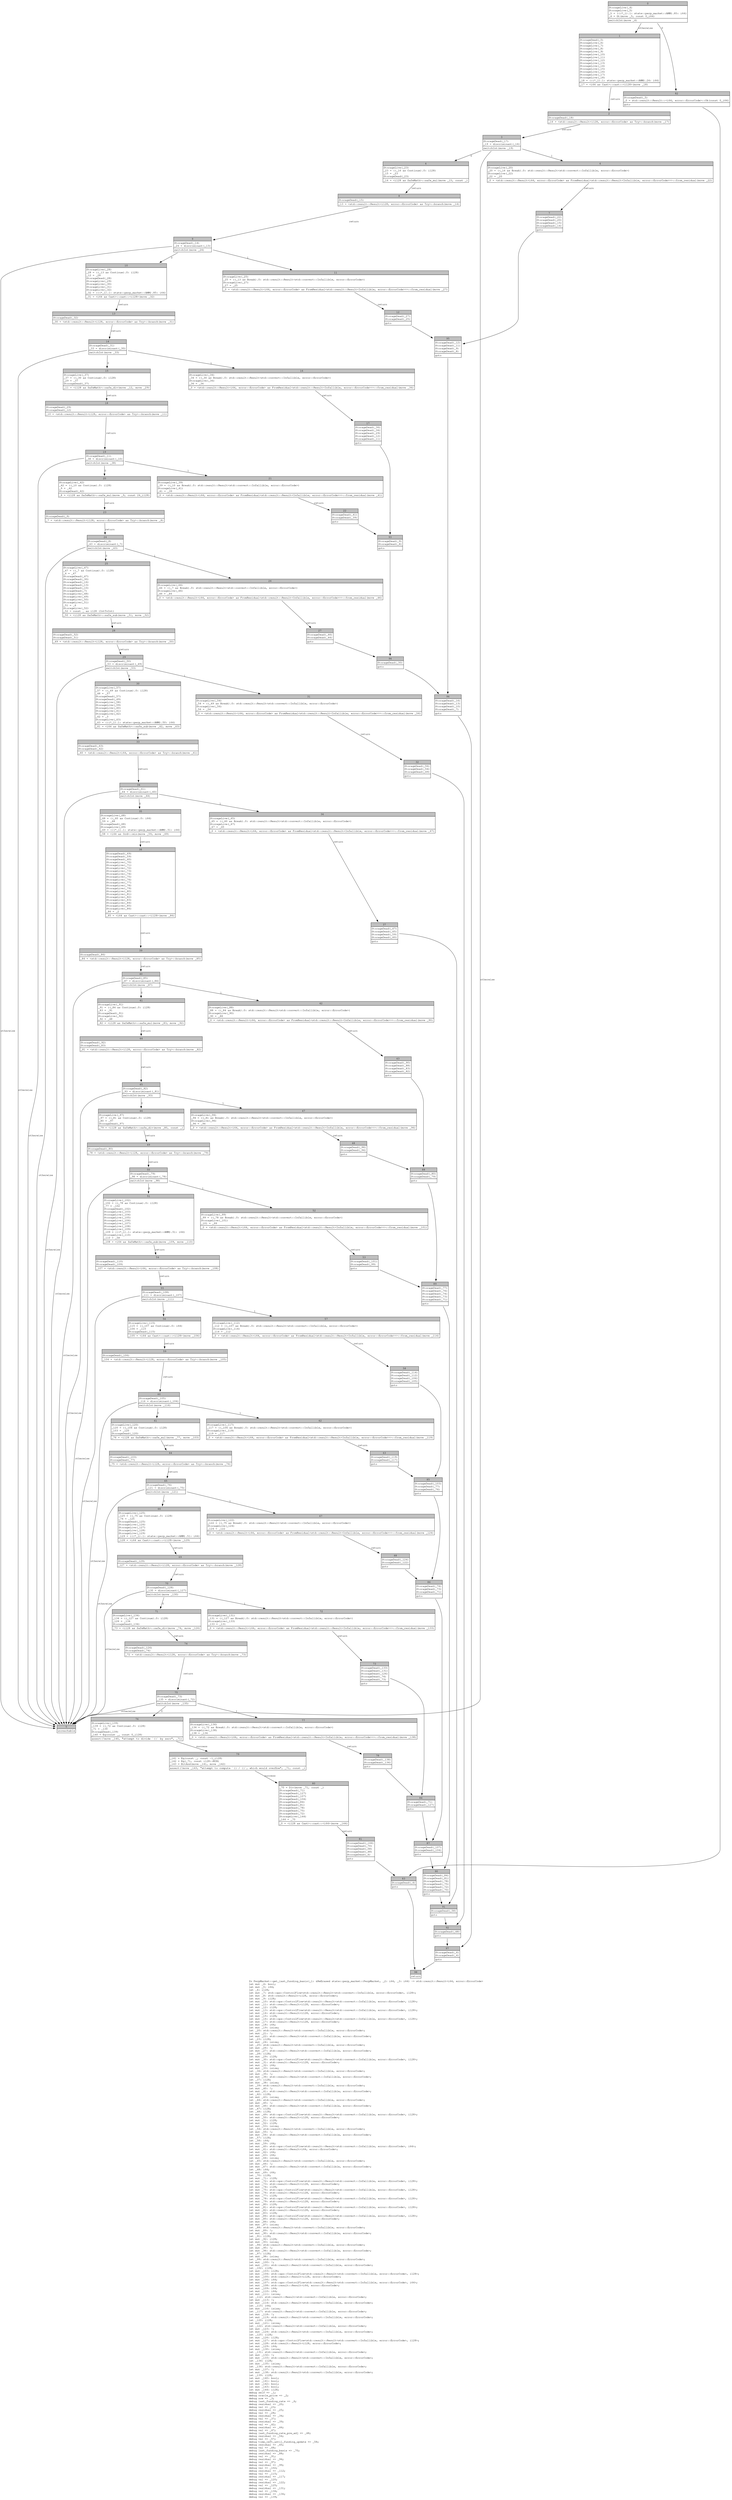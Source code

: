 digraph Mir_0_3812 {
    graph [fontname="Courier, monospace"];
    node [fontname="Courier, monospace"];
    edge [fontname="Courier, monospace"];
    label=<fn PerpMarket::get_last_funding_basis(_1: &amp;ReErased state::perp_market::PerpMarket, _2: i64, _3: i64) -&gt; std::result::Result&lt;i64, error::ErrorCode&gt;<br align="left"/>let mut _4: bool;<br align="left"/>let mut _5: i64;<br align="left"/>let _6: i128;<br align="left"/>let mut _7: std::ops::ControlFlow&lt;std::result::Result&lt;std::convert::Infallible, error::ErrorCode&gt;, i128&gt;;<br align="left"/>let mut _8: std::result::Result&lt;i128, error::ErrorCode&gt;;<br align="left"/>let mut _9: i128;<br align="left"/>let mut _10: std::ops::ControlFlow&lt;std::result::Result&lt;std::convert::Infallible, error::ErrorCode&gt;, i128&gt;;<br align="left"/>let mut _11: std::result::Result&lt;i128, error::ErrorCode&gt;;<br align="left"/>let mut _12: i128;<br align="left"/>let mut _13: std::ops::ControlFlow&lt;std::result::Result&lt;std::convert::Infallible, error::ErrorCode&gt;, i128&gt;;<br align="left"/>let mut _14: std::result::Result&lt;i128, error::ErrorCode&gt;;<br align="left"/>let mut _15: i128;<br align="left"/>let mut _16: std::ops::ControlFlow&lt;std::result::Result&lt;std::convert::Infallible, error::ErrorCode&gt;, i128&gt;;<br align="left"/>let mut _17: std::result::Result&lt;i128, error::ErrorCode&gt;;<br align="left"/>let mut _18: i64;<br align="left"/>let mut _19: isize;<br align="left"/>let _20: std::result::Result&lt;std::convert::Infallible, error::ErrorCode&gt;;<br align="left"/>let mut _21: !;<br align="left"/>let mut _22: std::result::Result&lt;std::convert::Infallible, error::ErrorCode&gt;;<br align="left"/>let _23: i128;<br align="left"/>let mut _24: isize;<br align="left"/>let _25: std::result::Result&lt;std::convert::Infallible, error::ErrorCode&gt;;<br align="left"/>let mut _26: !;<br align="left"/>let mut _27: std::result::Result&lt;std::convert::Infallible, error::ErrorCode&gt;;<br align="left"/>let _28: i128;<br align="left"/>let mut _29: i128;<br align="left"/>let mut _30: std::ops::ControlFlow&lt;std::result::Result&lt;std::convert::Infallible, error::ErrorCode&gt;, i128&gt;;<br align="left"/>let mut _31: std::result::Result&lt;i128, error::ErrorCode&gt;;<br align="left"/>let mut _32: i64;<br align="left"/>let mut _33: isize;<br align="left"/>let _34: std::result::Result&lt;std::convert::Infallible, error::ErrorCode&gt;;<br align="left"/>let mut _35: !;<br align="left"/>let mut _36: std::result::Result&lt;std::convert::Infallible, error::ErrorCode&gt;;<br align="left"/>let _37: i128;<br align="left"/>let mut _38: isize;<br align="left"/>let _39: std::result::Result&lt;std::convert::Infallible, error::ErrorCode&gt;;<br align="left"/>let mut _40: !;<br align="left"/>let mut _41: std::result::Result&lt;std::convert::Infallible, error::ErrorCode&gt;;<br align="left"/>let _42: i128;<br align="left"/>let mut _43: isize;<br align="left"/>let _44: std::result::Result&lt;std::convert::Infallible, error::ErrorCode&gt;;<br align="left"/>let mut _45: !;<br align="left"/>let mut _46: std::result::Result&lt;std::convert::Infallible, error::ErrorCode&gt;;<br align="left"/>let _47: i128;<br align="left"/>let _48: i128;<br align="left"/>let mut _49: std::ops::ControlFlow&lt;std::result::Result&lt;std::convert::Infallible, error::ErrorCode&gt;, i128&gt;;<br align="left"/>let mut _50: std::result::Result&lt;i128, error::ErrorCode&gt;;<br align="left"/>let mut _51: i128;<br align="left"/>let mut _52: i128;<br align="left"/>let mut _53: isize;<br align="left"/>let _54: std::result::Result&lt;std::convert::Infallible, error::ErrorCode&gt;;<br align="left"/>let mut _55: !;<br align="left"/>let mut _56: std::result::Result&lt;std::convert::Infallible, error::ErrorCode&gt;;<br align="left"/>let _57: i128;<br align="left"/>let _58: i64;<br align="left"/>let mut _59: i64;<br align="left"/>let mut _60: std::ops::ControlFlow&lt;std::result::Result&lt;std::convert::Infallible, error::ErrorCode&gt;, i64&gt;;<br align="left"/>let mut _61: std::result::Result&lt;i64, error::ErrorCode&gt;;<br align="left"/>let mut _62: i64;<br align="left"/>let mut _63: i64;<br align="left"/>let mut _64: isize;<br align="left"/>let _65: std::result::Result&lt;std::convert::Infallible, error::ErrorCode&gt;;<br align="left"/>let mut _66: !;<br align="left"/>let mut _67: std::result::Result&lt;std::convert::Infallible, error::ErrorCode&gt;;<br align="left"/>let _68: i64;<br align="left"/>let mut _69: i64;<br align="left"/>let _70: i128;<br align="left"/>let mut _71: i128;<br align="left"/>let mut _72: std::ops::ControlFlow&lt;std::result::Result&lt;std::convert::Infallible, error::ErrorCode&gt;, i128&gt;;<br align="left"/>let mut _73: std::result::Result&lt;i128, error::ErrorCode&gt;;<br align="left"/>let mut _74: i128;<br align="left"/>let mut _75: std::ops::ControlFlow&lt;std::result::Result&lt;std::convert::Infallible, error::ErrorCode&gt;, i128&gt;;<br align="left"/>let mut _76: std::result::Result&lt;i128, error::ErrorCode&gt;;<br align="left"/>let mut _77: i128;<br align="left"/>let mut _78: std::ops::ControlFlow&lt;std::result::Result&lt;std::convert::Infallible, error::ErrorCode&gt;, i128&gt;;<br align="left"/>let mut _79: std::result::Result&lt;i128, error::ErrorCode&gt;;<br align="left"/>let mut _80: i128;<br align="left"/>let mut _81: std::ops::ControlFlow&lt;std::result::Result&lt;std::convert::Infallible, error::ErrorCode&gt;, i128&gt;;<br align="left"/>let mut _82: std::result::Result&lt;i128, error::ErrorCode&gt;;<br align="left"/>let mut _83: i128;<br align="left"/>let mut _84: std::ops::ControlFlow&lt;std::result::Result&lt;std::convert::Infallible, error::ErrorCode&gt;, i128&gt;;<br align="left"/>let mut _85: std::result::Result&lt;i128, error::ErrorCode&gt;;<br align="left"/>let mut _86: i64;<br align="left"/>let mut _87: isize;<br align="left"/>let _88: std::result::Result&lt;std::convert::Infallible, error::ErrorCode&gt;;<br align="left"/>let mut _89: !;<br align="left"/>let mut _90: std::result::Result&lt;std::convert::Infallible, error::ErrorCode&gt;;<br align="left"/>let _91: i128;<br align="left"/>let mut _92: i128;<br align="left"/>let mut _93: isize;<br align="left"/>let _94: std::result::Result&lt;std::convert::Infallible, error::ErrorCode&gt;;<br align="left"/>let mut _95: !;<br align="left"/>let mut _96: std::result::Result&lt;std::convert::Infallible, error::ErrorCode&gt;;<br align="left"/>let _97: i128;<br align="left"/>let mut _98: isize;<br align="left"/>let _99: std::result::Result&lt;std::convert::Infallible, error::ErrorCode&gt;;<br align="left"/>let mut _100: !;<br align="left"/>let mut _101: std::result::Result&lt;std::convert::Infallible, error::ErrorCode&gt;;<br align="left"/>let _102: i128;<br align="left"/>let mut _103: i128;<br align="left"/>let mut _104: std::ops::ControlFlow&lt;std::result::Result&lt;std::convert::Infallible, error::ErrorCode&gt;, i128&gt;;<br align="left"/>let mut _105: std::result::Result&lt;i128, error::ErrorCode&gt;;<br align="left"/>let mut _106: i64;<br align="left"/>let mut _107: std::ops::ControlFlow&lt;std::result::Result&lt;std::convert::Infallible, error::ErrorCode&gt;, i64&gt;;<br align="left"/>let mut _108: std::result::Result&lt;i64, error::ErrorCode&gt;;<br align="left"/>let mut _109: i64;<br align="left"/>let mut _110: i64;<br align="left"/>let mut _111: isize;<br align="left"/>let _112: std::result::Result&lt;std::convert::Infallible, error::ErrorCode&gt;;<br align="left"/>let mut _113: !;<br align="left"/>let mut _114: std::result::Result&lt;std::convert::Infallible, error::ErrorCode&gt;;<br align="left"/>let _115: i64;<br align="left"/>let mut _116: isize;<br align="left"/>let _117: std::result::Result&lt;std::convert::Infallible, error::ErrorCode&gt;;<br align="left"/>let mut _118: !;<br align="left"/>let mut _119: std::result::Result&lt;std::convert::Infallible, error::ErrorCode&gt;;<br align="left"/>let _120: i128;<br align="left"/>let mut _121: isize;<br align="left"/>let _122: std::result::Result&lt;std::convert::Infallible, error::ErrorCode&gt;;<br align="left"/>let mut _123: !;<br align="left"/>let mut _124: std::result::Result&lt;std::convert::Infallible, error::ErrorCode&gt;;<br align="left"/>let _125: i128;<br align="left"/>let mut _126: i128;<br align="left"/>let mut _127: std::ops::ControlFlow&lt;std::result::Result&lt;std::convert::Infallible, error::ErrorCode&gt;, i128&gt;;<br align="left"/>let mut _128: std::result::Result&lt;i128, error::ErrorCode&gt;;<br align="left"/>let mut _129: i64;<br align="left"/>let mut _130: isize;<br align="left"/>let _131: std::result::Result&lt;std::convert::Infallible, error::ErrorCode&gt;;<br align="left"/>let mut _132: !;<br align="left"/>let mut _133: std::result::Result&lt;std::convert::Infallible, error::ErrorCode&gt;;<br align="left"/>let _134: i128;<br align="left"/>let mut _135: isize;<br align="left"/>let _136: std::result::Result&lt;std::convert::Infallible, error::ErrorCode&gt;;<br align="left"/>let mut _137: !;<br align="left"/>let mut _138: std::result::Result&lt;std::convert::Infallible, error::ErrorCode&gt;;<br align="left"/>let _139: i128;<br align="left"/>let mut _140: bool;<br align="left"/>let mut _141: bool;<br align="left"/>let mut _142: bool;<br align="left"/>let mut _143: bool;<br align="left"/>let mut _144: i128;<br align="left"/>debug self =&gt; _1;<br align="left"/>debug oracle_price =&gt; _2;<br align="left"/>debug now =&gt; _3;<br align="left"/>debug last_funding_rate =&gt; _6;<br align="left"/>debug residual =&gt; _20;<br align="left"/>debug val =&gt; _23;<br align="left"/>debug residual =&gt; _25;<br align="left"/>debug val =&gt; _28;<br align="left"/>debug residual =&gt; _34;<br align="left"/>debug val =&gt; _37;<br align="left"/>debug residual =&gt; _39;<br align="left"/>debug val =&gt; _42;<br align="left"/>debug residual =&gt; _44;<br align="left"/>debug val =&gt; _47;<br align="left"/>debug last_funding_rate_pre_adj =&gt; _48;<br align="left"/>debug residual =&gt; _54;<br align="left"/>debug val =&gt; _57;<br align="left"/>debug time_left_until_funding_update =&gt; _58;<br align="left"/>debug residual =&gt; _65;<br align="left"/>debug val =&gt; _68;<br align="left"/>debug last_funding_basis =&gt; _70;<br align="left"/>debug residual =&gt; _88;<br align="left"/>debug val =&gt; _91;<br align="left"/>debug residual =&gt; _94;<br align="left"/>debug val =&gt; _97;<br align="left"/>debug residual =&gt; _99;<br align="left"/>debug val =&gt; _102;<br align="left"/>debug residual =&gt; _112;<br align="left"/>debug val =&gt; _115;<br align="left"/>debug residual =&gt; _117;<br align="left"/>debug val =&gt; _120;<br align="left"/>debug residual =&gt; _122;<br align="left"/>debug val =&gt; _125;<br align="left"/>debug residual =&gt; _131;<br align="left"/>debug val =&gt; _134;<br align="left"/>debug residual =&gt; _136;<br align="left"/>debug val =&gt; _139;<br align="left"/>>;
    bb0__0_3812 [shape="none", label=<<table border="0" cellborder="1" cellspacing="0"><tr><td bgcolor="gray" align="center" colspan="1">0</td></tr><tr><td align="left" balign="left">StorageLive(_4)<br/>StorageLive(_5)<br/>_5 = (((*_1).1: state::perp_market::AMM).85: i64)<br/>_4 = Gt(move _5, const 0_i64)<br/></td></tr><tr><td align="left">switchInt(move _4)</td></tr></table>>];
    bb1__0_3812 [shape="none", label=<<table border="0" cellborder="1" cellspacing="0"><tr><td bgcolor="gray" align="center" colspan="1">1</td></tr><tr><td align="left" balign="left">StorageDead(_5)<br/>StorageLive(_6)<br/>StorageLive(_7)<br/>StorageLive(_8)<br/>StorageLive(_9)<br/>StorageLive(_10)<br/>StorageLive(_11)<br/>StorageLive(_12)<br/>StorageLive(_13)<br/>StorageLive(_14)<br/>StorageLive(_15)<br/>StorageLive(_16)<br/>StorageLive(_17)<br/>StorageLive(_18)<br/>_18 = (((*_1).1: state::perp_market::AMM).24: i64)<br/></td></tr><tr><td align="left">_17 = &lt;i64 as Cast&gt;::cast::&lt;i128&gt;(move _18)</td></tr></table>>];
    bb2__0_3812 [shape="none", label=<<table border="0" cellborder="1" cellspacing="0"><tr><td bgcolor="gray" align="center" colspan="1">2</td></tr><tr><td align="left" balign="left">StorageDead(_18)<br/></td></tr><tr><td align="left">_16 = &lt;std::result::Result&lt;i128, error::ErrorCode&gt; as Try&gt;::branch(move _17)</td></tr></table>>];
    bb3__0_3812 [shape="none", label=<<table border="0" cellborder="1" cellspacing="0"><tr><td bgcolor="gray" align="center" colspan="1">3</td></tr><tr><td align="left" balign="left">StorageDead(_17)<br/>_19 = discriminant(_16)<br/></td></tr><tr><td align="left">switchInt(move _19)</td></tr></table>>];
    bb4__0_3812 [shape="none", label=<<table border="0" cellborder="1" cellspacing="0"><tr><td bgcolor="gray" align="center" colspan="1">4</td></tr><tr><td align="left" balign="left">StorageLive(_23)<br/>_23 = ((_16 as Continue).0: i128)<br/>_15 = _23<br/>StorageDead(_23)<br/></td></tr><tr><td align="left">_14 = &lt;i128 as SafeMath&gt;::safe_mul(move _15, const _)</td></tr></table>>];
    bb5__0_3812 [shape="none", label=<<table border="0" cellborder="1" cellspacing="0"><tr><td bgcolor="gray" align="center" colspan="1">5</td></tr><tr><td align="left">unreachable</td></tr></table>>];
    bb6__0_3812 [shape="none", label=<<table border="0" cellborder="1" cellspacing="0"><tr><td bgcolor="gray" align="center" colspan="1">6</td></tr><tr><td align="left" balign="left">StorageLive(_20)<br/>_20 = ((_16 as Break).0: std::result::Result&lt;std::convert::Infallible, error::ErrorCode&gt;)<br/>StorageLive(_22)<br/>_22 = _20<br/></td></tr><tr><td align="left">_0 = &lt;std::result::Result&lt;i64, error::ErrorCode&gt; as FromResidual&lt;std::result::Result&lt;Infallible, error::ErrorCode&gt;&gt;&gt;::from_residual(move _22)</td></tr></table>>];
    bb7__0_3812 [shape="none", label=<<table border="0" cellborder="1" cellspacing="0"><tr><td bgcolor="gray" align="center" colspan="1">7</td></tr><tr><td align="left" balign="left">StorageDead(_22)<br/>StorageDead(_20)<br/>StorageDead(_15)<br/>StorageDead(_14)<br/></td></tr><tr><td align="left">goto</td></tr></table>>];
    bb8__0_3812 [shape="none", label=<<table border="0" cellborder="1" cellspacing="0"><tr><td bgcolor="gray" align="center" colspan="1">8</td></tr><tr><td align="left" balign="left">StorageDead(_15)<br/></td></tr><tr><td align="left">_13 = &lt;std::result::Result&lt;i128, error::ErrorCode&gt; as Try&gt;::branch(move _14)</td></tr></table>>];
    bb9__0_3812 [shape="none", label=<<table border="0" cellborder="1" cellspacing="0"><tr><td bgcolor="gray" align="center" colspan="1">9</td></tr><tr><td align="left" balign="left">StorageDead(_14)<br/>_24 = discriminant(_13)<br/></td></tr><tr><td align="left">switchInt(move _24)</td></tr></table>>];
    bb10__0_3812 [shape="none", label=<<table border="0" cellborder="1" cellspacing="0"><tr><td bgcolor="gray" align="center" colspan="1">10</td></tr><tr><td align="left" balign="left">StorageLive(_28)<br/>_28 = ((_13 as Continue).0: i128)<br/>_12 = _28<br/>StorageDead(_28)<br/>StorageLive(_29)<br/>StorageLive(_30)<br/>StorageLive(_31)<br/>StorageLive(_32)<br/>_32 = (((*_1).1: state::perp_market::AMM).85: i64)<br/></td></tr><tr><td align="left">_31 = &lt;i64 as Cast&gt;::cast::&lt;i128&gt;(move _32)</td></tr></table>>];
    bb11__0_3812 [shape="none", label=<<table border="0" cellborder="1" cellspacing="0"><tr><td bgcolor="gray" align="center" colspan="1">11</td></tr><tr><td align="left" balign="left">StorageLive(_25)<br/>_25 = ((_13 as Break).0: std::result::Result&lt;std::convert::Infallible, error::ErrorCode&gt;)<br/>StorageLive(_27)<br/>_27 = _25<br/></td></tr><tr><td align="left">_0 = &lt;std::result::Result&lt;i64, error::ErrorCode&gt; as FromResidual&lt;std::result::Result&lt;Infallible, error::ErrorCode&gt;&gt;&gt;::from_residual(move _27)</td></tr></table>>];
    bb12__0_3812 [shape="none", label=<<table border="0" cellborder="1" cellspacing="0"><tr><td bgcolor="gray" align="center" colspan="1">12</td></tr><tr><td align="left" balign="left">StorageDead(_27)<br/>StorageDead(_25)<br/></td></tr><tr><td align="left">goto</td></tr></table>>];
    bb13__0_3812 [shape="none", label=<<table border="0" cellborder="1" cellspacing="0"><tr><td bgcolor="gray" align="center" colspan="1">13</td></tr><tr><td align="left" balign="left">StorageDead(_32)<br/></td></tr><tr><td align="left">_30 = &lt;std::result::Result&lt;i128, error::ErrorCode&gt; as Try&gt;::branch(move _31)</td></tr></table>>];
    bb14__0_3812 [shape="none", label=<<table border="0" cellborder="1" cellspacing="0"><tr><td bgcolor="gray" align="center" colspan="1">14</td></tr><tr><td align="left" balign="left">StorageDead(_31)<br/>_33 = discriminant(_30)<br/></td></tr><tr><td align="left">switchInt(move _33)</td></tr></table>>];
    bb15__0_3812 [shape="none", label=<<table border="0" cellborder="1" cellspacing="0"><tr><td bgcolor="gray" align="center" colspan="1">15</td></tr><tr><td align="left" balign="left">StorageLive(_37)<br/>_37 = ((_30 as Continue).0: i128)<br/>_29 = _37<br/>StorageDead(_37)<br/></td></tr><tr><td align="left">_11 = &lt;i128 as SafeMath&gt;::safe_div(move _12, move _29)</td></tr></table>>];
    bb16__0_3812 [shape="none", label=<<table border="0" cellborder="1" cellspacing="0"><tr><td bgcolor="gray" align="center" colspan="1">16</td></tr><tr><td align="left" balign="left">StorageLive(_34)<br/>_34 = ((_30 as Break).0: std::result::Result&lt;std::convert::Infallible, error::ErrorCode&gt;)<br/>StorageLive(_36)<br/>_36 = _34<br/></td></tr><tr><td align="left">_0 = &lt;std::result::Result&lt;i64, error::ErrorCode&gt; as FromResidual&lt;std::result::Result&lt;Infallible, error::ErrorCode&gt;&gt;&gt;::from_residual(move _36)</td></tr></table>>];
    bb17__0_3812 [shape="none", label=<<table border="0" cellborder="1" cellspacing="0"><tr><td bgcolor="gray" align="center" colspan="1">17</td></tr><tr><td align="left" balign="left">StorageDead(_36)<br/>StorageDead(_34)<br/>StorageDead(_29)<br/>StorageDead(_12)<br/>StorageDead(_11)<br/></td></tr><tr><td align="left">goto</td></tr></table>>];
    bb18__0_3812 [shape="none", label=<<table border="0" cellborder="1" cellspacing="0"><tr><td bgcolor="gray" align="center" colspan="1">18</td></tr><tr><td align="left" balign="left">StorageDead(_29)<br/>StorageDead(_12)<br/></td></tr><tr><td align="left">_10 = &lt;std::result::Result&lt;i128, error::ErrorCode&gt; as Try&gt;::branch(move _11)</td></tr></table>>];
    bb19__0_3812 [shape="none", label=<<table border="0" cellborder="1" cellspacing="0"><tr><td bgcolor="gray" align="center" colspan="1">19</td></tr><tr><td align="left" balign="left">StorageDead(_11)<br/>_38 = discriminant(_10)<br/></td></tr><tr><td align="left">switchInt(move _38)</td></tr></table>>];
    bb20__0_3812 [shape="none", label=<<table border="0" cellborder="1" cellspacing="0"><tr><td bgcolor="gray" align="center" colspan="1">20</td></tr><tr><td align="left" balign="left">StorageLive(_42)<br/>_42 = ((_10 as Continue).0: i128)<br/>_9 = _42<br/>StorageDead(_42)<br/></td></tr><tr><td align="left">_8 = &lt;i128 as SafeMath&gt;::safe_mul(move _9, const 24_i128)</td></tr></table>>];
    bb21__0_3812 [shape="none", label=<<table border="0" cellborder="1" cellspacing="0"><tr><td bgcolor="gray" align="center" colspan="1">21</td></tr><tr><td align="left" balign="left">StorageLive(_39)<br/>_39 = ((_10 as Break).0: std::result::Result&lt;std::convert::Infallible, error::ErrorCode&gt;)<br/>StorageLive(_41)<br/>_41 = _39<br/></td></tr><tr><td align="left">_0 = &lt;std::result::Result&lt;i64, error::ErrorCode&gt; as FromResidual&lt;std::result::Result&lt;Infallible, error::ErrorCode&gt;&gt;&gt;::from_residual(move _41)</td></tr></table>>];
    bb22__0_3812 [shape="none", label=<<table border="0" cellborder="1" cellspacing="0"><tr><td bgcolor="gray" align="center" colspan="1">22</td></tr><tr><td align="left" balign="left">StorageDead(_41)<br/>StorageDead(_39)<br/></td></tr><tr><td align="left">goto</td></tr></table>>];
    bb23__0_3812 [shape="none", label=<<table border="0" cellborder="1" cellspacing="0"><tr><td bgcolor="gray" align="center" colspan="1">23</td></tr><tr><td align="left" balign="left">StorageDead(_9)<br/></td></tr><tr><td align="left">_7 = &lt;std::result::Result&lt;i128, error::ErrorCode&gt; as Try&gt;::branch(move _8)</td></tr></table>>];
    bb24__0_3812 [shape="none", label=<<table border="0" cellborder="1" cellspacing="0"><tr><td bgcolor="gray" align="center" colspan="1">24</td></tr><tr><td align="left" balign="left">StorageDead(_8)<br/>_43 = discriminant(_7)<br/></td></tr><tr><td align="left">switchInt(move _43)</td></tr></table>>];
    bb25__0_3812 [shape="none", label=<<table border="0" cellborder="1" cellspacing="0"><tr><td bgcolor="gray" align="center" colspan="1">25</td></tr><tr><td align="left" balign="left">StorageLive(_47)<br/>_47 = ((_7 as Continue).0: i128)<br/>_6 = _47<br/>StorageDead(_47)<br/>StorageDead(_30)<br/>StorageDead(_16)<br/>StorageDead(_13)<br/>StorageDead(_10)<br/>StorageDead(_7)<br/>StorageLive(_48)<br/>StorageLive(_49)<br/>StorageLive(_50)<br/>StorageLive(_51)<br/>_51 = _6<br/>StorageLive(_52)<br/>_52 = const _ as i128 (IntToInt)<br/></td></tr><tr><td align="left">_50 = &lt;i128 as SafeMath&gt;::safe_sub(move _51, move _52)</td></tr></table>>];
    bb26__0_3812 [shape="none", label=<<table border="0" cellborder="1" cellspacing="0"><tr><td bgcolor="gray" align="center" colspan="1">26</td></tr><tr><td align="left" balign="left">StorageLive(_44)<br/>_44 = ((_7 as Break).0: std::result::Result&lt;std::convert::Infallible, error::ErrorCode&gt;)<br/>StorageLive(_46)<br/>_46 = _44<br/></td></tr><tr><td align="left">_0 = &lt;std::result::Result&lt;i64, error::ErrorCode&gt; as FromResidual&lt;std::result::Result&lt;Infallible, error::ErrorCode&gt;&gt;&gt;::from_residual(move _46)</td></tr></table>>];
    bb27__0_3812 [shape="none", label=<<table border="0" cellborder="1" cellspacing="0"><tr><td bgcolor="gray" align="center" colspan="1">27</td></tr><tr><td align="left" balign="left">StorageDead(_46)<br/>StorageDead(_44)<br/></td></tr><tr><td align="left">goto</td></tr></table>>];
    bb28__0_3812 [shape="none", label=<<table border="0" cellborder="1" cellspacing="0"><tr><td bgcolor="gray" align="center" colspan="1">28</td></tr><tr><td align="left" balign="left">StorageDead(_52)<br/>StorageDead(_51)<br/></td></tr><tr><td align="left">_49 = &lt;std::result::Result&lt;i128, error::ErrorCode&gt; as Try&gt;::branch(move _50)</td></tr></table>>];
    bb29__0_3812 [shape="none", label=<<table border="0" cellborder="1" cellspacing="0"><tr><td bgcolor="gray" align="center" colspan="1">29</td></tr><tr><td align="left" balign="left">StorageDead(_50)<br/>_53 = discriminant(_49)<br/></td></tr><tr><td align="left">switchInt(move _53)</td></tr></table>>];
    bb30__0_3812 [shape="none", label=<<table border="0" cellborder="1" cellspacing="0"><tr><td bgcolor="gray" align="center" colspan="1">30</td></tr><tr><td align="left" balign="left">StorageLive(_57)<br/>_57 = ((_49 as Continue).0: i128)<br/>_48 = _57<br/>StorageDead(_57)<br/>StorageDead(_49)<br/>StorageLive(_58)<br/>StorageLive(_59)<br/>StorageLive(_60)<br/>StorageLive(_61)<br/>StorageLive(_62)<br/>_62 = _3<br/>StorageLive(_63)<br/>_63 = (((*_1).1: state::perp_market::AMM).50: i64)<br/></td></tr><tr><td align="left">_61 = &lt;i64 as SafeMath&gt;::safe_sub(move _62, move _63)</td></tr></table>>];
    bb31__0_3812 [shape="none", label=<<table border="0" cellborder="1" cellspacing="0"><tr><td bgcolor="gray" align="center" colspan="1">31</td></tr><tr><td align="left" balign="left">StorageLive(_54)<br/>_54 = ((_49 as Break).0: std::result::Result&lt;std::convert::Infallible, error::ErrorCode&gt;)<br/>StorageLive(_56)<br/>_56 = _54<br/></td></tr><tr><td align="left">_0 = &lt;std::result::Result&lt;i64, error::ErrorCode&gt; as FromResidual&lt;std::result::Result&lt;Infallible, error::ErrorCode&gt;&gt;&gt;::from_residual(move _56)</td></tr></table>>];
    bb32__0_3812 [shape="none", label=<<table border="0" cellborder="1" cellspacing="0"><tr><td bgcolor="gray" align="center" colspan="1">32</td></tr><tr><td align="left" balign="left">StorageDead(_56)<br/>StorageDead(_54)<br/>StorageDead(_49)<br/></td></tr><tr><td align="left">goto</td></tr></table>>];
    bb33__0_3812 [shape="none", label=<<table border="0" cellborder="1" cellspacing="0"><tr><td bgcolor="gray" align="center" colspan="1">33</td></tr><tr><td align="left" balign="left">StorageDead(_63)<br/>StorageDead(_62)<br/></td></tr><tr><td align="left">_60 = &lt;std::result::Result&lt;i64, error::ErrorCode&gt; as Try&gt;::branch(move _61)</td></tr></table>>];
    bb34__0_3812 [shape="none", label=<<table border="0" cellborder="1" cellspacing="0"><tr><td bgcolor="gray" align="center" colspan="1">34</td></tr><tr><td align="left" balign="left">StorageDead(_61)<br/>_64 = discriminant(_60)<br/></td></tr><tr><td align="left">switchInt(move _64)</td></tr></table>>];
    bb35__0_3812 [shape="none", label=<<table border="0" cellborder="1" cellspacing="0"><tr><td bgcolor="gray" align="center" colspan="1">35</td></tr><tr><td align="left" balign="left">StorageLive(_68)<br/>_68 = ((_60 as Continue).0: i64)<br/>_59 = _68<br/>StorageDead(_68)<br/>StorageLive(_69)<br/>_69 = (((*_1).1: state::perp_market::AMM).51: i64)<br/></td></tr><tr><td align="left">_58 = &lt;i64 as Ord&gt;::min(move _59, move _69)</td></tr></table>>];
    bb36__0_3812 [shape="none", label=<<table border="0" cellborder="1" cellspacing="0"><tr><td bgcolor="gray" align="center" colspan="1">36</td></tr><tr><td align="left" balign="left">StorageLive(_65)<br/>_65 = ((_60 as Break).0: std::result::Result&lt;std::convert::Infallible, error::ErrorCode&gt;)<br/>StorageLive(_67)<br/>_67 = _65<br/></td></tr><tr><td align="left">_0 = &lt;std::result::Result&lt;i64, error::ErrorCode&gt; as FromResidual&lt;std::result::Result&lt;Infallible, error::ErrorCode&gt;&gt;&gt;::from_residual(move _67)</td></tr></table>>];
    bb37__0_3812 [shape="none", label=<<table border="0" cellborder="1" cellspacing="0"><tr><td bgcolor="gray" align="center" colspan="1">37</td></tr><tr><td align="left" balign="left">StorageDead(_67)<br/>StorageDead(_65)<br/>StorageDead(_59)<br/>StorageDead(_60)<br/></td></tr><tr><td align="left">goto</td></tr></table>>];
    bb38__0_3812 [shape="none", label=<<table border="0" cellborder="1" cellspacing="0"><tr><td bgcolor="gray" align="center" colspan="1">38</td></tr><tr><td align="left" balign="left">StorageDead(_69)<br/>StorageDead(_59)<br/>StorageDead(_60)<br/>StorageLive(_70)<br/>StorageLive(_71)<br/>StorageLive(_72)<br/>StorageLive(_73)<br/>StorageLive(_74)<br/>StorageLive(_75)<br/>StorageLive(_76)<br/>StorageLive(_77)<br/>StorageLive(_78)<br/>StorageLive(_79)<br/>StorageLive(_80)<br/>StorageLive(_81)<br/>StorageLive(_82)<br/>StorageLive(_83)<br/>StorageLive(_84)<br/>StorageLive(_85)<br/>StorageLive(_86)<br/>_86 = _2<br/></td></tr><tr><td align="left">_85 = &lt;i64 as Cast&gt;::cast::&lt;i128&gt;(move _86)</td></tr></table>>];
    bb39__0_3812 [shape="none", label=<<table border="0" cellborder="1" cellspacing="0"><tr><td bgcolor="gray" align="center" colspan="1">39</td></tr><tr><td align="left" balign="left">StorageDead(_86)<br/></td></tr><tr><td align="left">_84 = &lt;std::result::Result&lt;i128, error::ErrorCode&gt; as Try&gt;::branch(move _85)</td></tr></table>>];
    bb40__0_3812 [shape="none", label=<<table border="0" cellborder="1" cellspacing="0"><tr><td bgcolor="gray" align="center" colspan="1">40</td></tr><tr><td align="left" balign="left">StorageDead(_85)<br/>_87 = discriminant(_84)<br/></td></tr><tr><td align="left">switchInt(move _87)</td></tr></table>>];
    bb41__0_3812 [shape="none", label=<<table border="0" cellborder="1" cellspacing="0"><tr><td bgcolor="gray" align="center" colspan="1">41</td></tr><tr><td align="left" balign="left">StorageLive(_91)<br/>_91 = ((_84 as Continue).0: i128)<br/>_83 = _91<br/>StorageDead(_91)<br/>StorageLive(_92)<br/>_92 = _48<br/></td></tr><tr><td align="left">_82 = &lt;i128 as SafeMath&gt;::safe_mul(move _83, move _92)</td></tr></table>>];
    bb42__0_3812 [shape="none", label=<<table border="0" cellborder="1" cellspacing="0"><tr><td bgcolor="gray" align="center" colspan="1">42</td></tr><tr><td align="left" balign="left">StorageLive(_88)<br/>_88 = ((_84 as Break).0: std::result::Result&lt;std::convert::Infallible, error::ErrorCode&gt;)<br/>StorageLive(_90)<br/>_90 = _88<br/></td></tr><tr><td align="left">_0 = &lt;std::result::Result&lt;i64, error::ErrorCode&gt; as FromResidual&lt;std::result::Result&lt;Infallible, error::ErrorCode&gt;&gt;&gt;::from_residual(move _90)</td></tr></table>>];
    bb43__0_3812 [shape="none", label=<<table border="0" cellborder="1" cellspacing="0"><tr><td bgcolor="gray" align="center" colspan="1">43</td></tr><tr><td align="left" balign="left">StorageDead(_90)<br/>StorageDead(_88)<br/>StorageDead(_83)<br/>StorageDead(_82)<br/></td></tr><tr><td align="left">goto</td></tr></table>>];
    bb44__0_3812 [shape="none", label=<<table border="0" cellborder="1" cellspacing="0"><tr><td bgcolor="gray" align="center" colspan="1">44</td></tr><tr><td align="left" balign="left">StorageDead(_92)<br/>StorageDead(_83)<br/></td></tr><tr><td align="left">_81 = &lt;std::result::Result&lt;i128, error::ErrorCode&gt; as Try&gt;::branch(move _82)</td></tr></table>>];
    bb45__0_3812 [shape="none", label=<<table border="0" cellborder="1" cellspacing="0"><tr><td bgcolor="gray" align="center" colspan="1">45</td></tr><tr><td align="left" balign="left">StorageDead(_82)<br/>_93 = discriminant(_81)<br/></td></tr><tr><td align="left">switchInt(move _93)</td></tr></table>>];
    bb46__0_3812 [shape="none", label=<<table border="0" cellborder="1" cellspacing="0"><tr><td bgcolor="gray" align="center" colspan="1">46</td></tr><tr><td align="left" balign="left">StorageLive(_97)<br/>_97 = ((_81 as Continue).0: i128)<br/>_80 = _97<br/>StorageDead(_97)<br/></td></tr><tr><td align="left">_79 = &lt;i128 as SafeMath&gt;::safe_div(move _80, const _)</td></tr></table>>];
    bb47__0_3812 [shape="none", label=<<table border="0" cellborder="1" cellspacing="0"><tr><td bgcolor="gray" align="center" colspan="1">47</td></tr><tr><td align="left" balign="left">StorageLive(_94)<br/>_94 = ((_81 as Break).0: std::result::Result&lt;std::convert::Infallible, error::ErrorCode&gt;)<br/>StorageLive(_96)<br/>_96 = _94<br/></td></tr><tr><td align="left">_0 = &lt;std::result::Result&lt;i64, error::ErrorCode&gt; as FromResidual&lt;std::result::Result&lt;Infallible, error::ErrorCode&gt;&gt;&gt;::from_residual(move _96)</td></tr></table>>];
    bb48__0_3812 [shape="none", label=<<table border="0" cellborder="1" cellspacing="0"><tr><td bgcolor="gray" align="center" colspan="1">48</td></tr><tr><td align="left" balign="left">StorageDead(_96)<br/>StorageDead(_94)<br/></td></tr><tr><td align="left">goto</td></tr></table>>];
    bb49__0_3812 [shape="none", label=<<table border="0" cellborder="1" cellspacing="0"><tr><td bgcolor="gray" align="center" colspan="1">49</td></tr><tr><td align="left" balign="left">StorageDead(_80)<br/></td></tr><tr><td align="left">_78 = &lt;std::result::Result&lt;i128, error::ErrorCode&gt; as Try&gt;::branch(move _79)</td></tr></table>>];
    bb50__0_3812 [shape="none", label=<<table border="0" cellborder="1" cellspacing="0"><tr><td bgcolor="gray" align="center" colspan="1">50</td></tr><tr><td align="left" balign="left">StorageDead(_79)<br/>_98 = discriminant(_78)<br/></td></tr><tr><td align="left">switchInt(move _98)</td></tr></table>>];
    bb51__0_3812 [shape="none", label=<<table border="0" cellborder="1" cellspacing="0"><tr><td bgcolor="gray" align="center" colspan="1">51</td></tr><tr><td align="left" balign="left">StorageLive(_102)<br/>_102 = ((_78 as Continue).0: i128)<br/>_77 = _102<br/>StorageDead(_102)<br/>StorageLive(_103)<br/>StorageLive(_104)<br/>StorageLive(_105)<br/>StorageLive(_106)<br/>StorageLive(_107)<br/>StorageLive(_108)<br/>StorageLive(_109)<br/>_109 = (((*_1).1: state::perp_market::AMM).51: i64)<br/>StorageLive(_110)<br/>_110 = _58<br/></td></tr><tr><td align="left">_108 = &lt;i64 as SafeMath&gt;::safe_sub(move _109, move _110)</td></tr></table>>];
    bb52__0_3812 [shape="none", label=<<table border="0" cellborder="1" cellspacing="0"><tr><td bgcolor="gray" align="center" colspan="1">52</td></tr><tr><td align="left" balign="left">StorageLive(_99)<br/>_99 = ((_78 as Break).0: std::result::Result&lt;std::convert::Infallible, error::ErrorCode&gt;)<br/>StorageLive(_101)<br/>_101 = _99<br/></td></tr><tr><td align="left">_0 = &lt;std::result::Result&lt;i64, error::ErrorCode&gt; as FromResidual&lt;std::result::Result&lt;Infallible, error::ErrorCode&gt;&gt;&gt;::from_residual(move _101)</td></tr></table>>];
    bb53__0_3812 [shape="none", label=<<table border="0" cellborder="1" cellspacing="0"><tr><td bgcolor="gray" align="center" colspan="1">53</td></tr><tr><td align="left" balign="left">StorageDead(_101)<br/>StorageDead(_99)<br/></td></tr><tr><td align="left">goto</td></tr></table>>];
    bb54__0_3812 [shape="none", label=<<table border="0" cellborder="1" cellspacing="0"><tr><td bgcolor="gray" align="center" colspan="1">54</td></tr><tr><td align="left" balign="left">StorageDead(_110)<br/>StorageDead(_109)<br/></td></tr><tr><td align="left">_107 = &lt;std::result::Result&lt;i64, error::ErrorCode&gt; as Try&gt;::branch(move _108)</td></tr></table>>];
    bb55__0_3812 [shape="none", label=<<table border="0" cellborder="1" cellspacing="0"><tr><td bgcolor="gray" align="center" colspan="1">55</td></tr><tr><td align="left" balign="left">StorageDead(_108)<br/>_111 = discriminant(_107)<br/></td></tr><tr><td align="left">switchInt(move _111)</td></tr></table>>];
    bb56__0_3812 [shape="none", label=<<table border="0" cellborder="1" cellspacing="0"><tr><td bgcolor="gray" align="center" colspan="1">56</td></tr><tr><td align="left" balign="left">StorageLive(_115)<br/>_115 = ((_107 as Continue).0: i64)<br/>_106 = _115<br/>StorageDead(_115)<br/></td></tr><tr><td align="left">_105 = &lt;i64 as Cast&gt;::cast::&lt;i128&gt;(move _106)</td></tr></table>>];
    bb57__0_3812 [shape="none", label=<<table border="0" cellborder="1" cellspacing="0"><tr><td bgcolor="gray" align="center" colspan="1">57</td></tr><tr><td align="left" balign="left">StorageLive(_112)<br/>_112 = ((_107 as Break).0: std::result::Result&lt;std::convert::Infallible, error::ErrorCode&gt;)<br/>StorageLive(_114)<br/>_114 = _112<br/></td></tr><tr><td align="left">_0 = &lt;std::result::Result&lt;i64, error::ErrorCode&gt; as FromResidual&lt;std::result::Result&lt;Infallible, error::ErrorCode&gt;&gt;&gt;::from_residual(move _114)</td></tr></table>>];
    bb58__0_3812 [shape="none", label=<<table border="0" cellborder="1" cellspacing="0"><tr><td bgcolor="gray" align="center" colspan="1">58</td></tr><tr><td align="left" balign="left">StorageDead(_114)<br/>StorageDead(_112)<br/>StorageDead(_106)<br/>StorageDead(_105)<br/></td></tr><tr><td align="left">goto</td></tr></table>>];
    bb59__0_3812 [shape="none", label=<<table border="0" cellborder="1" cellspacing="0"><tr><td bgcolor="gray" align="center" colspan="1">59</td></tr><tr><td align="left" balign="left">StorageDead(_106)<br/></td></tr><tr><td align="left">_104 = &lt;std::result::Result&lt;i128, error::ErrorCode&gt; as Try&gt;::branch(move _105)</td></tr></table>>];
    bb60__0_3812 [shape="none", label=<<table border="0" cellborder="1" cellspacing="0"><tr><td bgcolor="gray" align="center" colspan="1">60</td></tr><tr><td align="left" balign="left">StorageDead(_105)<br/>_116 = discriminant(_104)<br/></td></tr><tr><td align="left">switchInt(move _116)</td></tr></table>>];
    bb61__0_3812 [shape="none", label=<<table border="0" cellborder="1" cellspacing="0"><tr><td bgcolor="gray" align="center" colspan="1">61</td></tr><tr><td align="left" balign="left">StorageLive(_120)<br/>_120 = ((_104 as Continue).0: i128)<br/>_103 = _120<br/>StorageDead(_120)<br/></td></tr><tr><td align="left">_76 = &lt;i128 as SafeMath&gt;::safe_mul(move _77, move _103)</td></tr></table>>];
    bb62__0_3812 [shape="none", label=<<table border="0" cellborder="1" cellspacing="0"><tr><td bgcolor="gray" align="center" colspan="1">62</td></tr><tr><td align="left" balign="left">StorageLive(_117)<br/>_117 = ((_104 as Break).0: std::result::Result&lt;std::convert::Infallible, error::ErrorCode&gt;)<br/>StorageLive(_119)<br/>_119 = _117<br/></td></tr><tr><td align="left">_0 = &lt;std::result::Result&lt;i64, error::ErrorCode&gt; as FromResidual&lt;std::result::Result&lt;Infallible, error::ErrorCode&gt;&gt;&gt;::from_residual(move _119)</td></tr></table>>];
    bb63__0_3812 [shape="none", label=<<table border="0" cellborder="1" cellspacing="0"><tr><td bgcolor="gray" align="center" colspan="1">63</td></tr><tr><td align="left" balign="left">StorageDead(_119)<br/>StorageDead(_117)<br/></td></tr><tr><td align="left">goto</td></tr></table>>];
    bb64__0_3812 [shape="none", label=<<table border="0" cellborder="1" cellspacing="0"><tr><td bgcolor="gray" align="center" colspan="1">64</td></tr><tr><td align="left" balign="left">StorageDead(_103)<br/>StorageDead(_77)<br/></td></tr><tr><td align="left">_75 = &lt;std::result::Result&lt;i128, error::ErrorCode&gt; as Try&gt;::branch(move _76)</td></tr></table>>];
    bb65__0_3812 [shape="none", label=<<table border="0" cellborder="1" cellspacing="0"><tr><td bgcolor="gray" align="center" colspan="1">65</td></tr><tr><td align="left" balign="left">StorageDead(_76)<br/>_121 = discriminant(_75)<br/></td></tr><tr><td align="left">switchInt(move _121)</td></tr></table>>];
    bb66__0_3812 [shape="none", label=<<table border="0" cellborder="1" cellspacing="0"><tr><td bgcolor="gray" align="center" colspan="1">66</td></tr><tr><td align="left" balign="left">StorageLive(_125)<br/>_125 = ((_75 as Continue).0: i128)<br/>_74 = _125<br/>StorageDead(_125)<br/>StorageLive(_126)<br/>StorageLive(_127)<br/>StorageLive(_128)<br/>StorageLive(_129)<br/>_129 = (((*_1).1: state::perp_market::AMM).51: i64)<br/></td></tr><tr><td align="left">_128 = &lt;i64 as Cast&gt;::cast::&lt;i128&gt;(move _129)</td></tr></table>>];
    bb67__0_3812 [shape="none", label=<<table border="0" cellborder="1" cellspacing="0"><tr><td bgcolor="gray" align="center" colspan="1">67</td></tr><tr><td align="left" balign="left">StorageLive(_122)<br/>_122 = ((_75 as Break).0: std::result::Result&lt;std::convert::Infallible, error::ErrorCode&gt;)<br/>StorageLive(_124)<br/>_124 = _122<br/></td></tr><tr><td align="left">_0 = &lt;std::result::Result&lt;i64, error::ErrorCode&gt; as FromResidual&lt;std::result::Result&lt;Infallible, error::ErrorCode&gt;&gt;&gt;::from_residual(move _124)</td></tr></table>>];
    bb68__0_3812 [shape="none", label=<<table border="0" cellborder="1" cellspacing="0"><tr><td bgcolor="gray" align="center" colspan="1">68</td></tr><tr><td align="left" balign="left">StorageDead(_124)<br/>StorageDead(_122)<br/></td></tr><tr><td align="left">goto</td></tr></table>>];
    bb69__0_3812 [shape="none", label=<<table border="0" cellborder="1" cellspacing="0"><tr><td bgcolor="gray" align="center" colspan="1">69</td></tr><tr><td align="left" balign="left">StorageDead(_129)<br/></td></tr><tr><td align="left">_127 = &lt;std::result::Result&lt;i128, error::ErrorCode&gt; as Try&gt;::branch(move _128)</td></tr></table>>];
    bb70__0_3812 [shape="none", label=<<table border="0" cellborder="1" cellspacing="0"><tr><td bgcolor="gray" align="center" colspan="1">70</td></tr><tr><td align="left" balign="left">StorageDead(_128)<br/>_130 = discriminant(_127)<br/></td></tr><tr><td align="left">switchInt(move _130)</td></tr></table>>];
    bb71__0_3812 [shape="none", label=<<table border="0" cellborder="1" cellspacing="0"><tr><td bgcolor="gray" align="center" colspan="1">71</td></tr><tr><td align="left" balign="left">StorageLive(_134)<br/>_134 = ((_127 as Continue).0: i128)<br/>_126 = _134<br/>StorageDead(_134)<br/></td></tr><tr><td align="left">_73 = &lt;i128 as SafeMath&gt;::safe_div(move _74, move _126)</td></tr></table>>];
    bb72__0_3812 [shape="none", label=<<table border="0" cellborder="1" cellspacing="0"><tr><td bgcolor="gray" align="center" colspan="1">72</td></tr><tr><td align="left" balign="left">StorageLive(_131)<br/>_131 = ((_127 as Break).0: std::result::Result&lt;std::convert::Infallible, error::ErrorCode&gt;)<br/>StorageLive(_133)<br/>_133 = _131<br/></td></tr><tr><td align="left">_0 = &lt;std::result::Result&lt;i64, error::ErrorCode&gt; as FromResidual&lt;std::result::Result&lt;Infallible, error::ErrorCode&gt;&gt;&gt;::from_residual(move _133)</td></tr></table>>];
    bb73__0_3812 [shape="none", label=<<table border="0" cellborder="1" cellspacing="0"><tr><td bgcolor="gray" align="center" colspan="1">73</td></tr><tr><td align="left" balign="left">StorageDead(_133)<br/>StorageDead(_131)<br/>StorageDead(_126)<br/>StorageDead(_74)<br/>StorageDead(_73)<br/></td></tr><tr><td align="left">goto</td></tr></table>>];
    bb74__0_3812 [shape="none", label=<<table border="0" cellborder="1" cellspacing="0"><tr><td bgcolor="gray" align="center" colspan="1">74</td></tr><tr><td align="left" balign="left">StorageDead(_126)<br/>StorageDead(_74)<br/></td></tr><tr><td align="left">_72 = &lt;std::result::Result&lt;i128, error::ErrorCode&gt; as Try&gt;::branch(move _73)</td></tr></table>>];
    bb75__0_3812 [shape="none", label=<<table border="0" cellborder="1" cellspacing="0"><tr><td bgcolor="gray" align="center" colspan="1">75</td></tr><tr><td align="left" balign="left">StorageDead(_73)<br/>_135 = discriminant(_72)<br/></td></tr><tr><td align="left">switchInt(move _135)</td></tr></table>>];
    bb76__0_3812 [shape="none", label=<<table border="0" cellborder="1" cellspacing="0"><tr><td bgcolor="gray" align="center" colspan="1">76</td></tr><tr><td align="left" balign="left">StorageLive(_139)<br/>_139 = ((_72 as Continue).0: i128)<br/>_71 = _139<br/>StorageDead(_139)<br/>_140 = Eq(const _, const 0_i128)<br/></td></tr><tr><td align="left">assert(!move _140, &quot;attempt to divide `{}` by zero&quot;, _71)</td></tr></table>>];
    bb77__0_3812 [shape="none", label=<<table border="0" cellborder="1" cellspacing="0"><tr><td bgcolor="gray" align="center" colspan="1">77</td></tr><tr><td align="left" balign="left">StorageLive(_136)<br/>_136 = ((_72 as Break).0: std::result::Result&lt;std::convert::Infallible, error::ErrorCode&gt;)<br/>StorageLive(_138)<br/>_138 = _136<br/></td></tr><tr><td align="left">_0 = &lt;std::result::Result&lt;i64, error::ErrorCode&gt; as FromResidual&lt;std::result::Result&lt;Infallible, error::ErrorCode&gt;&gt;&gt;::from_residual(move _138)</td></tr></table>>];
    bb78__0_3812 [shape="none", label=<<table border="0" cellborder="1" cellspacing="0"><tr><td bgcolor="gray" align="center" colspan="1">78</td></tr><tr><td align="left" balign="left">StorageDead(_138)<br/>StorageDead(_136)<br/></td></tr><tr><td align="left">goto</td></tr></table>>];
    bb79__0_3812 [shape="none", label=<<table border="0" cellborder="1" cellspacing="0"><tr><td bgcolor="gray" align="center" colspan="1">79</td></tr><tr><td align="left" balign="left">_141 = Eq(const _, const -1_i128)<br/>_142 = Eq(_71, const i128::MIN)<br/>_143 = BitAnd(move _141, move _142)<br/></td></tr><tr><td align="left">assert(!move _143, &quot;attempt to compute `{} / {}`, which would overflow&quot;, _71, const _)</td></tr></table>>];
    bb80__0_3812 [shape="none", label=<<table border="0" cellborder="1" cellspacing="0"><tr><td bgcolor="gray" align="center" colspan="1">80</td></tr><tr><td align="left" balign="left">_70 = Div(move _71, const _)<br/>StorageDead(_71)<br/>StorageDead(_127)<br/>StorageDead(_107)<br/>StorageDead(_104)<br/>StorageDead(_84)<br/>StorageDead(_81)<br/>StorageDead(_78)<br/>StorageDead(_75)<br/>StorageDead(_72)<br/>StorageLive(_144)<br/>_144 = _70<br/></td></tr><tr><td align="left">_0 = &lt;i128 as Cast&gt;::cast::&lt;i64&gt;(move _144)</td></tr></table>>];
    bb81__0_3812 [shape="none", label=<<table border="0" cellborder="1" cellspacing="0"><tr><td bgcolor="gray" align="center" colspan="1">81</td></tr><tr><td align="left" balign="left">StorageDead(_144)<br/>StorageDead(_70)<br/>StorageDead(_58)<br/>StorageDead(_48)<br/>StorageDead(_6)<br/></td></tr><tr><td align="left">goto</td></tr></table>>];
    bb82__0_3812 [shape="none", label=<<table border="0" cellborder="1" cellspacing="0"><tr><td bgcolor="gray" align="center" colspan="1">82</td></tr><tr><td align="left" balign="left">StorageDead(_5)<br/>_0 = std::result::Result::&lt;i64, error::ErrorCode&gt;::Ok(const 0_i64)<br/></td></tr><tr><td align="left">goto</td></tr></table>>];
    bb83__0_3812 [shape="none", label=<<table border="0" cellborder="1" cellspacing="0"><tr><td bgcolor="gray" align="center" colspan="1">83</td></tr><tr><td align="left" balign="left">StorageDead(_4)<br/></td></tr><tr><td align="left">goto</td></tr></table>>];
    bb84__0_3812 [shape="none", label=<<table border="0" cellborder="1" cellspacing="0"><tr><td bgcolor="gray" align="center" colspan="1">84</td></tr><tr><td align="left" balign="left">StorageDead(_71)<br/>StorageDead(_127)<br/></td></tr><tr><td align="left">goto</td></tr></table>>];
    bb85__0_3812 [shape="none", label=<<table border="0" cellborder="1" cellspacing="0"><tr><td bgcolor="gray" align="center" colspan="1">85</td></tr><tr><td align="left" balign="left">StorageDead(_103)<br/>StorageDead(_77)<br/>StorageDead(_76)<br/></td></tr><tr><td align="left">goto</td></tr></table>>];
    bb86__0_3812 [shape="none", label=<<table border="0" cellborder="1" cellspacing="0"><tr><td bgcolor="gray" align="center" colspan="1">86</td></tr><tr><td align="left" balign="left">StorageDead(_74)<br/>StorageDead(_73)<br/>StorageDead(_71)<br/></td></tr><tr><td align="left">goto</td></tr></table>>];
    bb87__0_3812 [shape="none", label=<<table border="0" cellborder="1" cellspacing="0"><tr><td bgcolor="gray" align="center" colspan="1">87</td></tr><tr><td align="left" balign="left">StorageDead(_107)<br/>StorageDead(_104)<br/></td></tr><tr><td align="left">goto</td></tr></table>>];
    bb88__0_3812 [shape="none", label=<<table border="0" cellborder="1" cellspacing="0"><tr><td bgcolor="gray" align="center" colspan="1">88</td></tr><tr><td align="left" balign="left">StorageDead(_80)<br/>StorageDead(_79)<br/></td></tr><tr><td align="left">goto</td></tr></table>>];
    bb89__0_3812 [shape="none", label=<<table border="0" cellborder="1" cellspacing="0"><tr><td bgcolor="gray" align="center" colspan="1">89</td></tr><tr><td align="left" balign="left">StorageDead(_77)<br/>StorageDead(_76)<br/>StorageDead(_74)<br/>StorageDead(_73)<br/>StorageDead(_71)<br/></td></tr><tr><td align="left">goto</td></tr></table>>];
    bb90__0_3812 [shape="none", label=<<table border="0" cellborder="1" cellspacing="0"><tr><td bgcolor="gray" align="center" colspan="1">90</td></tr><tr><td align="left" balign="left">StorageDead(_84)<br/>StorageDead(_81)<br/>StorageDead(_78)<br/>StorageDead(_75)<br/>StorageDead(_72)<br/>StorageDead(_70)<br/></td></tr><tr><td align="left">goto</td></tr></table>>];
    bb91__0_3812 [shape="none", label=<<table border="0" cellborder="1" cellspacing="0"><tr><td bgcolor="gray" align="center" colspan="1">91</td></tr><tr><td align="left" balign="left">StorageDead(_58)<br/></td></tr><tr><td align="left">goto</td></tr></table>>];
    bb92__0_3812 [shape="none", label=<<table border="0" cellborder="1" cellspacing="0"><tr><td bgcolor="gray" align="center" colspan="1">92</td></tr><tr><td align="left" balign="left">StorageDead(_48)<br/></td></tr><tr><td align="left">goto</td></tr></table>>];
    bb93__0_3812 [shape="none", label=<<table border="0" cellborder="1" cellspacing="0"><tr><td bgcolor="gray" align="center" colspan="1">93</td></tr><tr><td align="left" balign="left">StorageDead(_9)<br/>StorageDead(_8)<br/></td></tr><tr><td align="left">goto</td></tr></table>>];
    bb94__0_3812 [shape="none", label=<<table border="0" cellborder="1" cellspacing="0"><tr><td bgcolor="gray" align="center" colspan="1">94</td></tr><tr><td align="left" balign="left">StorageDead(_30)<br/></td></tr><tr><td align="left">goto</td></tr></table>>];
    bb95__0_3812 [shape="none", label=<<table border="0" cellborder="1" cellspacing="0"><tr><td bgcolor="gray" align="center" colspan="1">95</td></tr><tr><td align="left" balign="left">StorageDead(_12)<br/>StorageDead(_11)<br/>StorageDead(_9)<br/>StorageDead(_8)<br/></td></tr><tr><td align="left">goto</td></tr></table>>];
    bb96__0_3812 [shape="none", label=<<table border="0" cellborder="1" cellspacing="0"><tr><td bgcolor="gray" align="center" colspan="1">96</td></tr><tr><td align="left" balign="left">StorageDead(_16)<br/>StorageDead(_13)<br/>StorageDead(_10)<br/>StorageDead(_7)<br/></td></tr><tr><td align="left">goto</td></tr></table>>];
    bb97__0_3812 [shape="none", label=<<table border="0" cellborder="1" cellspacing="0"><tr><td bgcolor="gray" align="center" colspan="1">97</td></tr><tr><td align="left" balign="left">StorageDead(_6)<br/>StorageDead(_4)<br/></td></tr><tr><td align="left">goto</td></tr></table>>];
    bb98__0_3812 [shape="none", label=<<table border="0" cellborder="1" cellspacing="0"><tr><td bgcolor="gray" align="center" colspan="1">98</td></tr><tr><td align="left">return</td></tr></table>>];
    bb0__0_3812 -> bb82__0_3812 [label="0"];
    bb0__0_3812 -> bb1__0_3812 [label="otherwise"];
    bb1__0_3812 -> bb2__0_3812 [label="return"];
    bb2__0_3812 -> bb3__0_3812 [label="return"];
    bb3__0_3812 -> bb4__0_3812 [label="0"];
    bb3__0_3812 -> bb6__0_3812 [label="1"];
    bb3__0_3812 -> bb5__0_3812 [label="otherwise"];
    bb4__0_3812 -> bb8__0_3812 [label="return"];
    bb6__0_3812 -> bb7__0_3812 [label="return"];
    bb7__0_3812 -> bb95__0_3812 [label=""];
    bb8__0_3812 -> bb9__0_3812 [label="return"];
    bb9__0_3812 -> bb10__0_3812 [label="0"];
    bb9__0_3812 -> bb11__0_3812 [label="1"];
    bb9__0_3812 -> bb5__0_3812 [label="otherwise"];
    bb10__0_3812 -> bb13__0_3812 [label="return"];
    bb11__0_3812 -> bb12__0_3812 [label="return"];
    bb12__0_3812 -> bb95__0_3812 [label=""];
    bb13__0_3812 -> bb14__0_3812 [label="return"];
    bb14__0_3812 -> bb15__0_3812 [label="0"];
    bb14__0_3812 -> bb16__0_3812 [label="1"];
    bb14__0_3812 -> bb5__0_3812 [label="otherwise"];
    bb15__0_3812 -> bb18__0_3812 [label="return"];
    bb16__0_3812 -> bb17__0_3812 [label="return"];
    bb17__0_3812 -> bb93__0_3812 [label=""];
    bb18__0_3812 -> bb19__0_3812 [label="return"];
    bb19__0_3812 -> bb20__0_3812 [label="0"];
    bb19__0_3812 -> bb21__0_3812 [label="1"];
    bb19__0_3812 -> bb5__0_3812 [label="otherwise"];
    bb20__0_3812 -> bb23__0_3812 [label="return"];
    bb21__0_3812 -> bb22__0_3812 [label="return"];
    bb22__0_3812 -> bb93__0_3812 [label=""];
    bb23__0_3812 -> bb24__0_3812 [label="return"];
    bb24__0_3812 -> bb25__0_3812 [label="0"];
    bb24__0_3812 -> bb26__0_3812 [label="1"];
    bb24__0_3812 -> bb5__0_3812 [label="otherwise"];
    bb25__0_3812 -> bb28__0_3812 [label="return"];
    bb26__0_3812 -> bb27__0_3812 [label="return"];
    bb27__0_3812 -> bb94__0_3812 [label=""];
    bb28__0_3812 -> bb29__0_3812 [label="return"];
    bb29__0_3812 -> bb30__0_3812 [label="0"];
    bb29__0_3812 -> bb31__0_3812 [label="1"];
    bb29__0_3812 -> bb5__0_3812 [label="otherwise"];
    bb30__0_3812 -> bb33__0_3812 [label="return"];
    bb31__0_3812 -> bb32__0_3812 [label="return"];
    bb32__0_3812 -> bb92__0_3812 [label=""];
    bb33__0_3812 -> bb34__0_3812 [label="return"];
    bb34__0_3812 -> bb35__0_3812 [label="0"];
    bb34__0_3812 -> bb36__0_3812 [label="1"];
    bb34__0_3812 -> bb5__0_3812 [label="otherwise"];
    bb35__0_3812 -> bb38__0_3812 [label="return"];
    bb36__0_3812 -> bb37__0_3812 [label="return"];
    bb37__0_3812 -> bb91__0_3812 [label=""];
    bb38__0_3812 -> bb39__0_3812 [label="return"];
    bb39__0_3812 -> bb40__0_3812 [label="return"];
    bb40__0_3812 -> bb41__0_3812 [label="0"];
    bb40__0_3812 -> bb42__0_3812 [label="1"];
    bb40__0_3812 -> bb5__0_3812 [label="otherwise"];
    bb41__0_3812 -> bb44__0_3812 [label="return"];
    bb42__0_3812 -> bb43__0_3812 [label="return"];
    bb43__0_3812 -> bb88__0_3812 [label=""];
    bb44__0_3812 -> bb45__0_3812 [label="return"];
    bb45__0_3812 -> bb46__0_3812 [label="0"];
    bb45__0_3812 -> bb47__0_3812 [label="1"];
    bb45__0_3812 -> bb5__0_3812 [label="otherwise"];
    bb46__0_3812 -> bb49__0_3812 [label="return"];
    bb47__0_3812 -> bb48__0_3812 [label="return"];
    bb48__0_3812 -> bb88__0_3812 [label=""];
    bb49__0_3812 -> bb50__0_3812 [label="return"];
    bb50__0_3812 -> bb51__0_3812 [label="0"];
    bb50__0_3812 -> bb52__0_3812 [label="1"];
    bb50__0_3812 -> bb5__0_3812 [label="otherwise"];
    bb51__0_3812 -> bb54__0_3812 [label="return"];
    bb52__0_3812 -> bb53__0_3812 [label="return"];
    bb53__0_3812 -> bb89__0_3812 [label=""];
    bb54__0_3812 -> bb55__0_3812 [label="return"];
    bb55__0_3812 -> bb56__0_3812 [label="0"];
    bb55__0_3812 -> bb57__0_3812 [label="1"];
    bb55__0_3812 -> bb5__0_3812 [label="otherwise"];
    bb56__0_3812 -> bb59__0_3812 [label="return"];
    bb57__0_3812 -> bb58__0_3812 [label="return"];
    bb58__0_3812 -> bb85__0_3812 [label=""];
    bb59__0_3812 -> bb60__0_3812 [label="return"];
    bb60__0_3812 -> bb61__0_3812 [label="0"];
    bb60__0_3812 -> bb62__0_3812 [label="1"];
    bb60__0_3812 -> bb5__0_3812 [label="otherwise"];
    bb61__0_3812 -> bb64__0_3812 [label="return"];
    bb62__0_3812 -> bb63__0_3812 [label="return"];
    bb63__0_3812 -> bb85__0_3812 [label=""];
    bb64__0_3812 -> bb65__0_3812 [label="return"];
    bb65__0_3812 -> bb66__0_3812 [label="0"];
    bb65__0_3812 -> bb67__0_3812 [label="1"];
    bb65__0_3812 -> bb5__0_3812 [label="otherwise"];
    bb66__0_3812 -> bb69__0_3812 [label="return"];
    bb67__0_3812 -> bb68__0_3812 [label="return"];
    bb68__0_3812 -> bb86__0_3812 [label=""];
    bb69__0_3812 -> bb70__0_3812 [label="return"];
    bb70__0_3812 -> bb71__0_3812 [label="0"];
    bb70__0_3812 -> bb72__0_3812 [label="1"];
    bb70__0_3812 -> bb5__0_3812 [label="otherwise"];
    bb71__0_3812 -> bb74__0_3812 [label="return"];
    bb72__0_3812 -> bb73__0_3812 [label="return"];
    bb73__0_3812 -> bb84__0_3812 [label=""];
    bb74__0_3812 -> bb75__0_3812 [label="return"];
    bb75__0_3812 -> bb76__0_3812 [label="0"];
    bb75__0_3812 -> bb77__0_3812 [label="1"];
    bb75__0_3812 -> bb5__0_3812 [label="otherwise"];
    bb76__0_3812 -> bb79__0_3812 [label="success"];
    bb77__0_3812 -> bb78__0_3812 [label="return"];
    bb78__0_3812 -> bb84__0_3812 [label=""];
    bb79__0_3812 -> bb80__0_3812 [label="success"];
    bb80__0_3812 -> bb81__0_3812 [label="return"];
    bb81__0_3812 -> bb83__0_3812 [label=""];
    bb82__0_3812 -> bb83__0_3812 [label=""];
    bb83__0_3812 -> bb98__0_3812 [label=""];
    bb84__0_3812 -> bb87__0_3812 [label=""];
    bb85__0_3812 -> bb86__0_3812 [label=""];
    bb86__0_3812 -> bb87__0_3812 [label=""];
    bb87__0_3812 -> bb90__0_3812 [label=""];
    bb88__0_3812 -> bb89__0_3812 [label=""];
    bb89__0_3812 -> bb90__0_3812 [label=""];
    bb90__0_3812 -> bb91__0_3812 [label=""];
    bb91__0_3812 -> bb92__0_3812 [label=""];
    bb92__0_3812 -> bb97__0_3812 [label=""];
    bb93__0_3812 -> bb94__0_3812 [label=""];
    bb94__0_3812 -> bb96__0_3812 [label=""];
    bb95__0_3812 -> bb96__0_3812 [label=""];
    bb96__0_3812 -> bb97__0_3812 [label=""];
    bb97__0_3812 -> bb98__0_3812 [label=""];
}
